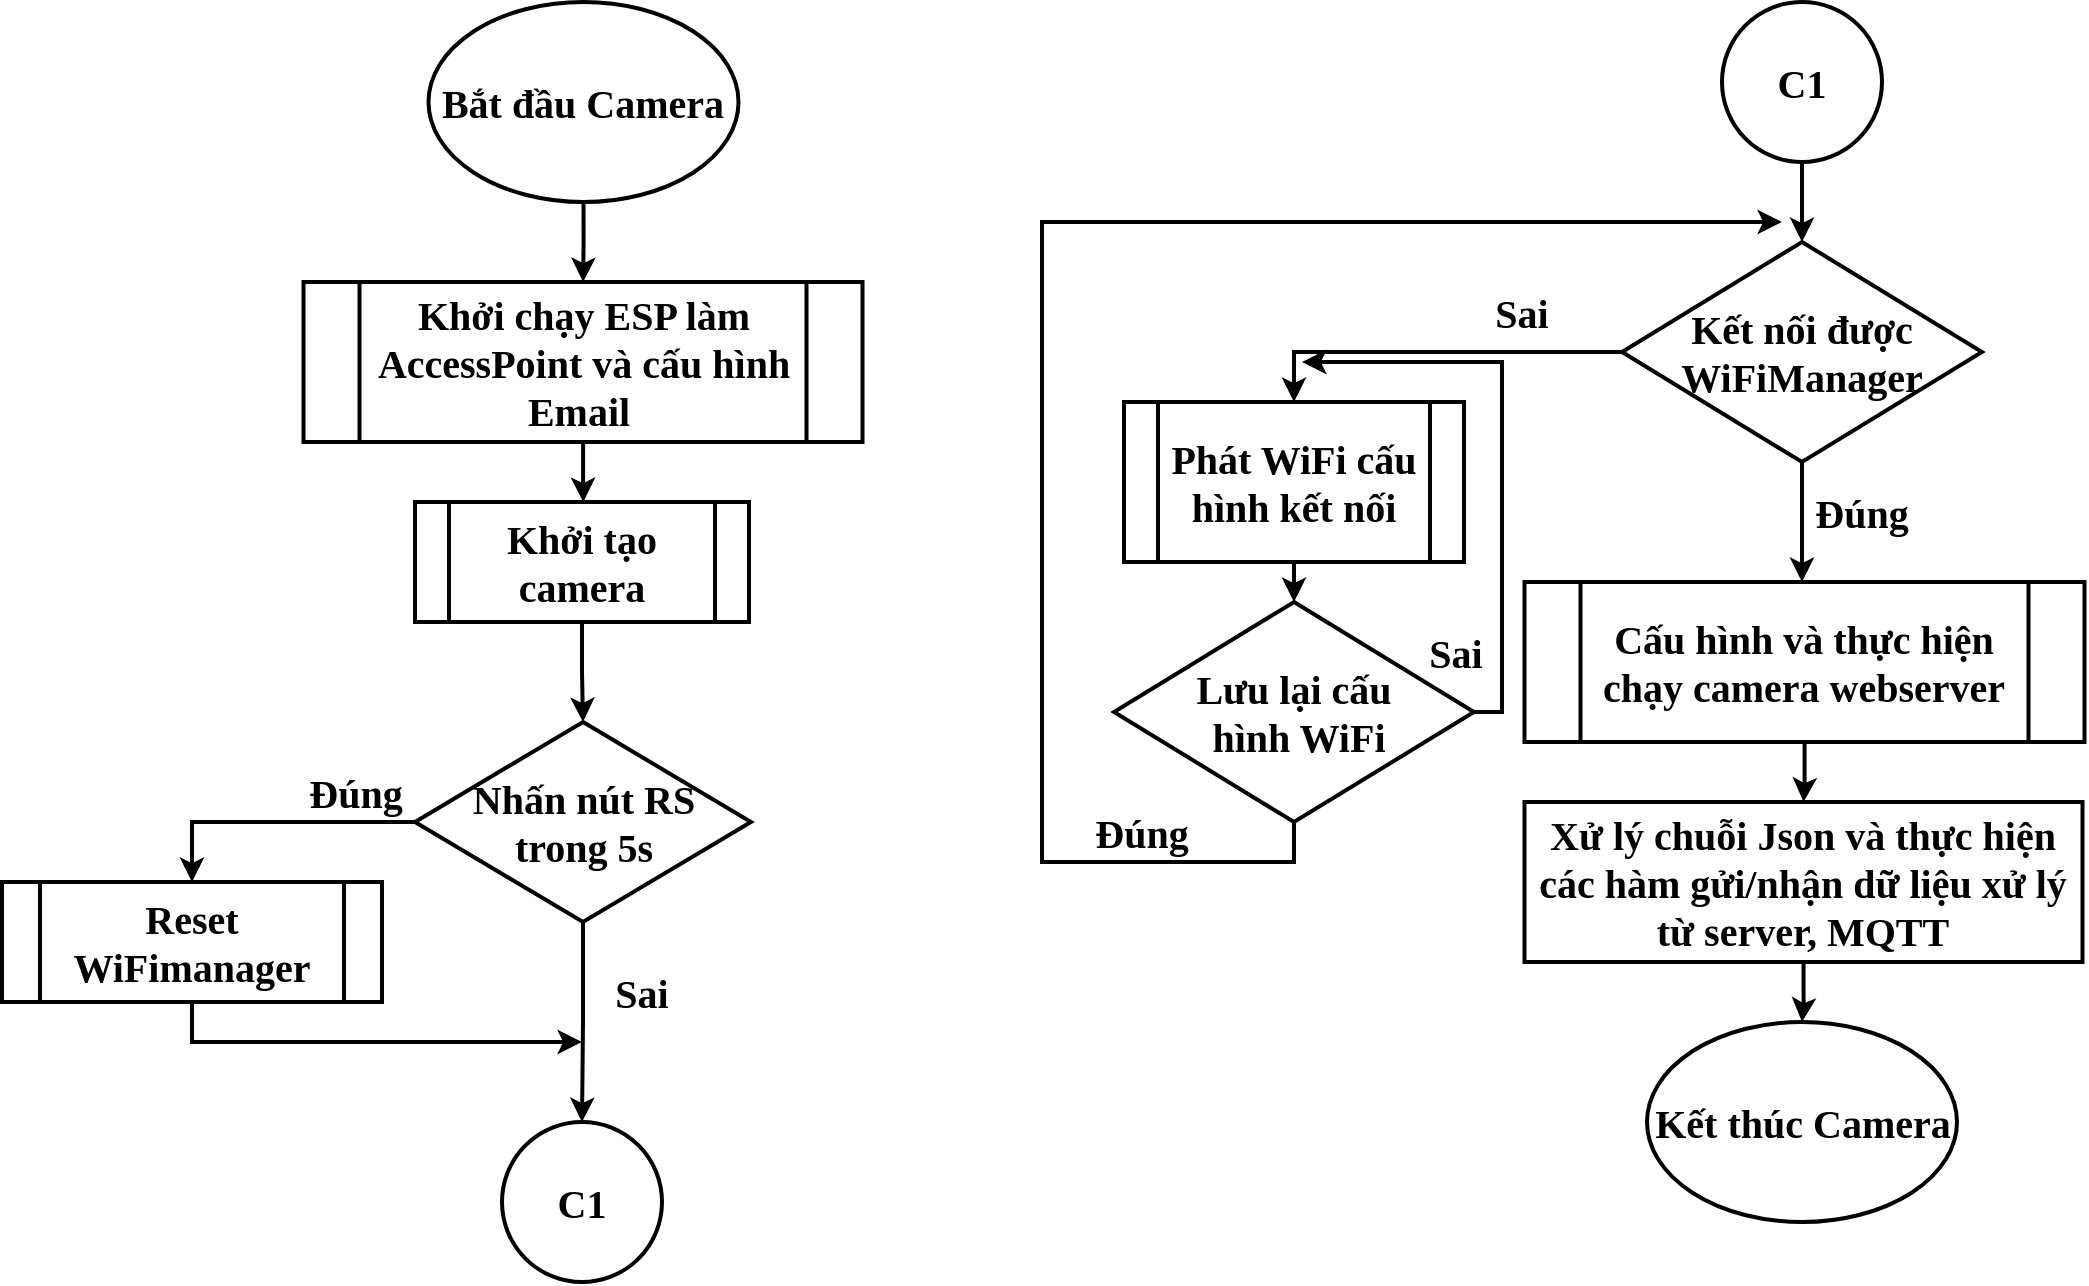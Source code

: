 <mxfile version="21.5.0" type="device">
  <diagram name="Page-1" id="WpPY9gKdrW5RsUpDq2cO">
    <mxGraphModel dx="780" dy="544" grid="1" gridSize="10" guides="1" tooltips="1" connect="1" arrows="1" fold="1" page="1" pageScale="1" pageWidth="850" pageHeight="1100" math="0" shadow="0">
      <root>
        <mxCell id="0" />
        <mxCell id="1" parent="0" />
        <mxCell id="_oGrVTE9YQ6LHUVP9rLU-31" value="" style="edgeStyle=orthogonalEdgeStyle;rounded=0;orthogonalLoop=1;jettySize=auto;html=1;fontFamily=Times New Roman;fontStyle=1;fontSize=20;strokeWidth=2;" parent="1" source="_oGrVTE9YQ6LHUVP9rLU-1" target="_oGrVTE9YQ6LHUVP9rLU-26" edge="1">
          <mxGeometry relative="1" as="geometry" />
        </mxCell>
        <mxCell id="_oGrVTE9YQ6LHUVP9rLU-1" value="Bắt đầu Camera" style="ellipse;whiteSpace=wrap;html=1;strokeWidth=2;fontFamily=Times New Roman;fontStyle=1;fontSize=20;" parent="1" vertex="1">
          <mxGeometry x="363.25" y="30" width="155" height="100" as="geometry" />
        </mxCell>
        <mxCell id="_oGrVTE9YQ6LHUVP9rLU-13" value="" style="edgeStyle=orthogonalEdgeStyle;rounded=0;orthogonalLoop=1;jettySize=auto;html=1;strokeWidth=2;fontFamily=Times New Roman;fontStyle=1;fontSize=20;" parent="1" source="_oGrVTE9YQ6LHUVP9rLU-2" target="_oGrVTE9YQ6LHUVP9rLU-3" edge="1">
          <mxGeometry relative="1" as="geometry" />
        </mxCell>
        <mxCell id="_oGrVTE9YQ6LHUVP9rLU-2" value="Khởi tạo camera" style="shape=process;whiteSpace=wrap;html=1;backgroundOutline=1;strokeWidth=2;fontFamily=Times New Roman;fontStyle=1;fontSize=20;" parent="1" vertex="1">
          <mxGeometry x="356.5" y="280" width="167" height="60" as="geometry" />
        </mxCell>
        <mxCell id="_oGrVTE9YQ6LHUVP9rLU-14" value="" style="edgeStyle=orthogonalEdgeStyle;rounded=0;orthogonalLoop=1;jettySize=auto;html=1;strokeWidth=2;fontFamily=Times New Roman;fontStyle=1;fontSize=20;entryX=0.5;entryY=0;entryDx=0;entryDy=0;" parent="1" source="_oGrVTE9YQ6LHUVP9rLU-3" target="eFUWDU9oLvamlFe7u0tL-24" edge="1">
          <mxGeometry relative="1" as="geometry">
            <mxPoint x="440" y="560" as="targetPoint" />
          </mxGeometry>
        </mxCell>
        <mxCell id="_oGrVTE9YQ6LHUVP9rLU-15" style="edgeStyle=orthogonalEdgeStyle;rounded=0;orthogonalLoop=1;jettySize=auto;html=1;exitX=0;exitY=0.5;exitDx=0;exitDy=0;entryX=0.5;entryY=0;entryDx=0;entryDy=0;strokeWidth=2;fontFamily=Times New Roman;fontStyle=1;fontSize=20;" parent="1" source="_oGrVTE9YQ6LHUVP9rLU-3" target="_oGrVTE9YQ6LHUVP9rLU-4" edge="1">
          <mxGeometry relative="1" as="geometry" />
        </mxCell>
        <mxCell id="_oGrVTE9YQ6LHUVP9rLU-3" value="Nhấn nút RS&lt;br&gt;trong 5s" style="rhombus;whiteSpace=wrap;html=1;strokeWidth=2;fontFamily=Times New Roman;fontStyle=1;fontSize=20;" parent="1" vertex="1">
          <mxGeometry x="356.5" y="390" width="168" height="100" as="geometry" />
        </mxCell>
        <mxCell id="_oGrVTE9YQ6LHUVP9rLU-20" style="edgeStyle=orthogonalEdgeStyle;rounded=0;orthogonalLoop=1;jettySize=auto;html=1;exitX=0.5;exitY=1;exitDx=0;exitDy=0;strokeWidth=2;fontFamily=Times New Roman;fontStyle=1;fontSize=20;" parent="1" source="_oGrVTE9YQ6LHUVP9rLU-4" edge="1">
          <mxGeometry relative="1" as="geometry">
            <mxPoint x="440" y="550" as="targetPoint" />
            <Array as="points">
              <mxPoint x="245" y="550" />
            </Array>
          </mxGeometry>
        </mxCell>
        <mxCell id="_oGrVTE9YQ6LHUVP9rLU-4" value="Reset WiFimanager" style="shape=process;whiteSpace=wrap;html=1;backgroundOutline=1;strokeWidth=2;fontFamily=Times New Roman;fontStyle=1;fontSize=20;" parent="1" vertex="1">
          <mxGeometry x="150" y="470" width="190" height="60" as="geometry" />
        </mxCell>
        <mxCell id="_oGrVTE9YQ6LHUVP9rLU-16" value="" style="edgeStyle=orthogonalEdgeStyle;rounded=0;orthogonalLoop=1;jettySize=auto;html=1;strokeWidth=2;fontFamily=Times New Roman;fontStyle=1;fontSize=20;" parent="1" source="_oGrVTE9YQ6LHUVP9rLU-6" edge="1">
          <mxGeometry relative="1" as="geometry">
            <mxPoint x="1050" y="320" as="targetPoint" />
          </mxGeometry>
        </mxCell>
        <mxCell id="eFUWDU9oLvamlFe7u0tL-13" style="edgeStyle=orthogonalEdgeStyle;rounded=0;orthogonalLoop=1;jettySize=auto;html=1;exitX=0;exitY=0.5;exitDx=0;exitDy=0;entryX=0.5;entryY=0;entryDx=0;entryDy=0;strokeWidth=2;" parent="1" source="_oGrVTE9YQ6LHUVP9rLU-6" target="eFUWDU9oLvamlFe7u0tL-9" edge="1">
          <mxGeometry relative="1" as="geometry" />
        </mxCell>
        <mxCell id="_oGrVTE9YQ6LHUVP9rLU-6" value="Kết nối được WiFiManager" style="rhombus;whiteSpace=wrap;html=1;strokeWidth=2;fontFamily=Times New Roman;fontStyle=1;fontSize=20;" parent="1" vertex="1">
          <mxGeometry x="960" y="150" width="180" height="110" as="geometry" />
        </mxCell>
        <mxCell id="eFUWDU9oLvamlFe7u0tL-22" style="edgeStyle=orthogonalEdgeStyle;rounded=0;orthogonalLoop=1;jettySize=auto;html=1;exitX=0.5;exitY=1;exitDx=0;exitDy=0;strokeWidth=2;" parent="1" source="_oGrVTE9YQ6LHUVP9rLU-10" target="_oGrVTE9YQ6LHUVP9rLU-11" edge="1">
          <mxGeometry relative="1" as="geometry" />
        </mxCell>
        <mxCell id="_oGrVTE9YQ6LHUVP9rLU-10" value="Xử lý chuỗi Json và thực hiện các hàm gửi/nhận dữ liệu xử lý từ server, MQTT" style="rounded=0;whiteSpace=wrap;html=1;strokeWidth=2;fontFamily=Times New Roman;fontStyle=1;fontSize=20;" parent="1" vertex="1">
          <mxGeometry x="911.25" y="430" width="279" height="80" as="geometry" />
        </mxCell>
        <mxCell id="_oGrVTE9YQ6LHUVP9rLU-11" value="Kết thúc Camera" style="ellipse;whiteSpace=wrap;html=1;strokeWidth=2;fontFamily=Times New Roman;fontStyle=1;fontSize=20;" parent="1" vertex="1">
          <mxGeometry x="972.5" y="540" width="155" height="100" as="geometry" />
        </mxCell>
        <mxCell id="_oGrVTE9YQ6LHUVP9rLU-22" value="Đúng" style="text;html=1;strokeColor=none;fillColor=none;align=center;verticalAlign=middle;whiteSpace=wrap;rounded=0;fontFamily=Times New Roman;fontStyle=1;fontSize=20;strokeWidth=2;" parent="1" vertex="1">
          <mxGeometry x="296.5" y="410" width="60" height="30" as="geometry" />
        </mxCell>
        <mxCell id="_oGrVTE9YQ6LHUVP9rLU-23" value="Sai" style="text;html=1;strokeColor=none;fillColor=none;align=center;verticalAlign=middle;whiteSpace=wrap;rounded=0;fontFamily=Times New Roman;fontStyle=1;fontSize=20;strokeWidth=2;" parent="1" vertex="1">
          <mxGeometry x="440" y="510" width="60" height="30" as="geometry" />
        </mxCell>
        <mxCell id="_oGrVTE9YQ6LHUVP9rLU-24" value="Đúng" style="text;html=1;strokeColor=none;fillColor=none;align=center;verticalAlign=middle;whiteSpace=wrap;rounded=0;fontFamily=Times New Roman;fontStyle=1;fontSize=20;strokeWidth=2;" parent="1" vertex="1">
          <mxGeometry x="690" y="430" width="60" height="30" as="geometry" />
        </mxCell>
        <mxCell id="_oGrVTE9YQ6LHUVP9rLU-25" value="Đúng" style="text;html=1;strokeColor=none;fillColor=none;align=center;verticalAlign=middle;whiteSpace=wrap;rounded=0;fontFamily=Times New Roman;fontStyle=1;fontSize=20;strokeWidth=2;" parent="1" vertex="1">
          <mxGeometry x="1050" y="270" width="60" height="30" as="geometry" />
        </mxCell>
        <mxCell id="_oGrVTE9YQ6LHUVP9rLU-29" value="" style="edgeStyle=orthogonalEdgeStyle;rounded=0;orthogonalLoop=1;jettySize=auto;html=1;fontFamily=Times New Roman;fontStyle=1;fontSize=20;strokeWidth=2;" parent="1" source="_oGrVTE9YQ6LHUVP9rLU-26" edge="1">
          <mxGeometry relative="1" as="geometry">
            <mxPoint x="440.662" y="280" as="targetPoint" />
          </mxGeometry>
        </mxCell>
        <mxCell id="_oGrVTE9YQ6LHUVP9rLU-26" value="Khởi chạy ESP làm AccessPoint và cấu hình Email&amp;nbsp;" style="shape=process;whiteSpace=wrap;html=1;backgroundOutline=1;strokeWidth=2;fontFamily=Times New Roman;fontStyle=1;fontSize=20;" parent="1" vertex="1">
          <mxGeometry x="300.75" y="170" width="279.5" height="80" as="geometry" />
        </mxCell>
        <mxCell id="eFUWDU9oLvamlFe7u0tL-3" style="edgeStyle=orthogonalEdgeStyle;rounded=0;orthogonalLoop=1;jettySize=auto;html=1;entryX=0.5;entryY=0;entryDx=0;entryDy=0;strokeWidth=2;" parent="1" source="_oGrVTE9YQ6LHUVP9rLU-28" target="_oGrVTE9YQ6LHUVP9rLU-10" edge="1">
          <mxGeometry relative="1" as="geometry" />
        </mxCell>
        <mxCell id="_oGrVTE9YQ6LHUVP9rLU-28" value="Cấu hình và thực hiện chạy camera webserver" style="shape=process;whiteSpace=wrap;html=1;backgroundOutline=1;strokeWidth=2;fontFamily=Times New Roman;fontStyle=1;fontSize=20;" parent="1" vertex="1">
          <mxGeometry x="911.25" y="320" width="280" height="80" as="geometry" />
        </mxCell>
        <mxCell id="eFUWDU9oLvamlFe7u0tL-17" style="edgeStyle=orthogonalEdgeStyle;rounded=0;orthogonalLoop=1;jettySize=auto;html=1;exitX=0.5;exitY=1;exitDx=0;exitDy=0;entryX=0.5;entryY=0;entryDx=0;entryDy=0;strokeWidth=2;" parent="1" source="eFUWDU9oLvamlFe7u0tL-9" target="eFUWDU9oLvamlFe7u0tL-15" edge="1">
          <mxGeometry relative="1" as="geometry" />
        </mxCell>
        <mxCell id="eFUWDU9oLvamlFe7u0tL-9" value="Phát WiFi cấu hình kết nối" style="shape=process;whiteSpace=wrap;html=1;backgroundOutline=1;strokeWidth=2;fontFamily=Times New Roman;fontStyle=1;fontSize=20;" parent="1" vertex="1">
          <mxGeometry x="711" y="230" width="170" height="80" as="geometry" />
        </mxCell>
        <mxCell id="eFUWDU9oLvamlFe7u0tL-18" style="edgeStyle=orthogonalEdgeStyle;rounded=0;orthogonalLoop=1;jettySize=auto;html=1;exitX=0.5;exitY=1;exitDx=0;exitDy=0;strokeWidth=2;" parent="1" source="eFUWDU9oLvamlFe7u0tL-15" edge="1">
          <mxGeometry relative="1" as="geometry">
            <mxPoint x="1040" y="140" as="targetPoint" />
            <mxPoint x="775" y="440" as="sourcePoint" />
            <Array as="points">
              <mxPoint x="796" y="460" />
              <mxPoint x="670" y="460" />
              <mxPoint x="670" y="140" />
            </Array>
          </mxGeometry>
        </mxCell>
        <mxCell id="eFUWDU9oLvamlFe7u0tL-19" style="edgeStyle=orthogonalEdgeStyle;rounded=0;orthogonalLoop=1;jettySize=auto;html=1;exitX=1;exitY=0.5;exitDx=0;exitDy=0;strokeWidth=2;" parent="1" source="eFUWDU9oLvamlFe7u0tL-15" edge="1">
          <mxGeometry relative="1" as="geometry">
            <mxPoint x="800" y="210" as="targetPoint" />
            <Array as="points">
              <mxPoint x="900" y="385" />
              <mxPoint x="900" y="210" />
            </Array>
          </mxGeometry>
        </mxCell>
        <mxCell id="eFUWDU9oLvamlFe7u0tL-15" value="Lưu lại cấu&lt;br&gt;&amp;nbsp;hình WiFi" style="rhombus;whiteSpace=wrap;html=1;strokeWidth=2;fontFamily=Times New Roman;fontStyle=1;fontSize=20;" parent="1" vertex="1">
          <mxGeometry x="706" y="330" width="180" height="110" as="geometry" />
        </mxCell>
        <mxCell id="eFUWDU9oLvamlFe7u0tL-21" value="Sai" style="text;html=1;strokeColor=none;fillColor=none;align=center;verticalAlign=middle;whiteSpace=wrap;rounded=0;fontFamily=Times New Roman;fontStyle=1;fontSize=20;strokeWidth=2;" parent="1" vertex="1">
          <mxGeometry x="846.5" y="340" width="60" height="30" as="geometry" />
        </mxCell>
        <mxCell id="eFUWDU9oLvamlFe7u0tL-24" value="C1" style="ellipse;whiteSpace=wrap;html=1;aspect=fixed;fontFamily=Times New Roman;fontSize=20;fontStyle=1;strokeWidth=2;" parent="1" vertex="1">
          <mxGeometry x="400" y="590" width="80" height="80" as="geometry" />
        </mxCell>
        <mxCell id="eFUWDU9oLvamlFe7u0tL-26" style="edgeStyle=orthogonalEdgeStyle;rounded=0;orthogonalLoop=1;jettySize=auto;html=1;exitX=0.5;exitY=1;exitDx=0;exitDy=0;entryX=0.5;entryY=0;entryDx=0;entryDy=0;strokeWidth=2;" parent="1" source="eFUWDU9oLvamlFe7u0tL-25" target="_oGrVTE9YQ6LHUVP9rLU-6" edge="1">
          <mxGeometry relative="1" as="geometry" />
        </mxCell>
        <mxCell id="eFUWDU9oLvamlFe7u0tL-25" value="C1" style="ellipse;whiteSpace=wrap;html=1;aspect=fixed;fontFamily=Times New Roman;fontSize=20;fontStyle=1;strokeWidth=2;" parent="1" vertex="1">
          <mxGeometry x="1010" y="30" width="80" height="80" as="geometry" />
        </mxCell>
        <mxCell id="Vx_Ue8kgPYIctF2KkMPN-1" value="Sai" style="text;html=1;strokeColor=none;fillColor=none;align=center;verticalAlign=middle;whiteSpace=wrap;rounded=0;fontFamily=Times New Roman;fontStyle=1;fontSize=20;strokeWidth=2;" vertex="1" parent="1">
          <mxGeometry x="880" y="170" width="60" height="30" as="geometry" />
        </mxCell>
      </root>
    </mxGraphModel>
  </diagram>
</mxfile>
